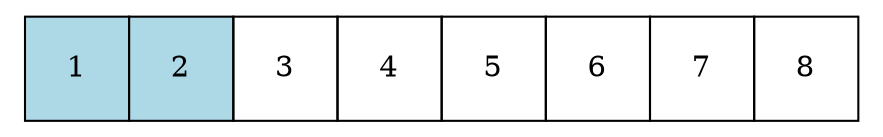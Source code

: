 digraph G
{
    shape = none
        label = <<table border="0" cellspacing="0">
        <tr>
        <td port="port4" width="50" height="50" border="1" bgcolor="lightblue">1</td>
        <td port="port2" width="50" height="50" border="1" bgcolor="lightblue">2</td>
        <td port="port0" width="50" height="50" border="1">3</td>
        <td port="port7" width="50" height="50" border="1">4</td>
        <td port="port3" width="50" height="50" border="1">5</td>
        <td port="port6" width="50" height="50" border="1">6</td>
        <td port="port1" width="50" height="50" border="1">7</td>
        <td port="port5" width="50" height="50" border="1">8</td>
        </tr>
        </table>>
}

